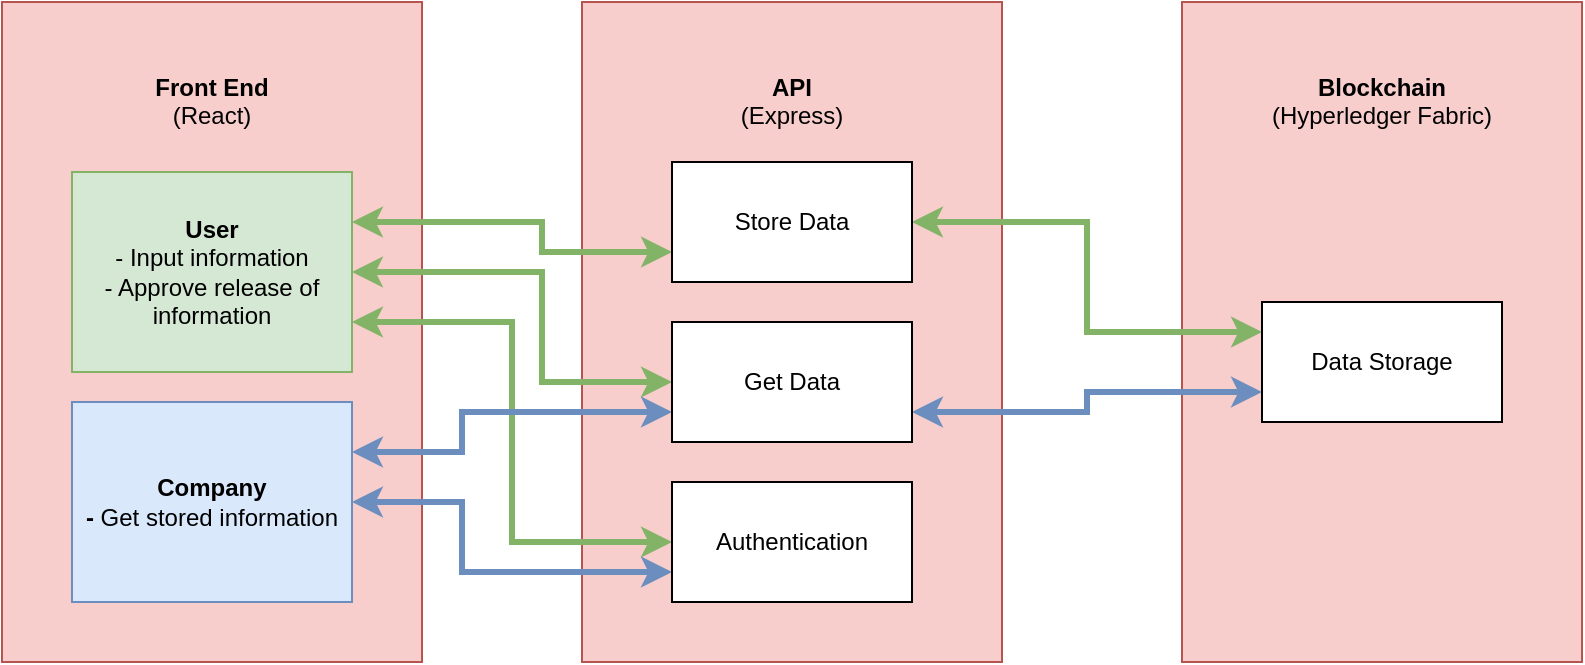 <mxfile version="12.7.9" type="device"><diagram id="sfKgZgy6UgeDxnIQ5N3P" name="Page-1"><mxGraphModel dx="1070" dy="691" grid="1" gridSize="10" guides="1" tooltips="1" connect="1" arrows="1" fold="1" page="1" pageScale="1" pageWidth="850" pageHeight="1100" math="0" shadow="0"><root><mxCell id="0"/><mxCell id="1" parent="0"/><mxCell id="rh_tHKD_TjUFGTD_mlSN-1" value="&lt;b&gt;&lt;br&gt;&lt;br&gt;Front End&lt;br&gt;&lt;/b&gt;(React)" style="whiteSpace=wrap;html=1;fillColor=#f8cecc;strokeColor=#b85450;verticalAlign=top;" vertex="1" parent="1"><mxGeometry x="40" y="90" width="210" height="330" as="geometry"/></mxCell><mxCell id="rh_tHKD_TjUFGTD_mlSN-2" value="&lt;b&gt;&lt;br&gt;&lt;br&gt;API&lt;br&gt;&lt;/b&gt;(Express)" style="whiteSpace=wrap;html=1;fillColor=#f8cecc;strokeColor=#b85450;verticalAlign=top;" vertex="1" parent="1"><mxGeometry x="330" y="90" width="210" height="330" as="geometry"/></mxCell><mxCell id="rh_tHKD_TjUFGTD_mlSN-3" value="&lt;b&gt;&lt;br&gt;&lt;br&gt;Blockchain&lt;br&gt;&lt;/b&gt;(Hyperledger Fabric)" style="whiteSpace=wrap;html=1;fillColor=#f8cecc;strokeColor=#b85450;verticalAlign=top;" vertex="1" parent="1"><mxGeometry x="630" y="90" width="200" height="330" as="geometry"/></mxCell><mxCell id="rh_tHKD_TjUFGTD_mlSN-12" style="edgeStyle=orthogonalEdgeStyle;rounded=0;orthogonalLoop=1;jettySize=auto;html=1;exitX=1;exitY=0.75;exitDx=0;exitDy=0;entryX=0;entryY=0.5;entryDx=0;entryDy=0;startArrow=classic;startFill=1;fillColor=#d5e8d4;strokeColor=#82b366;strokeWidth=3;" edge="1" parent="1" source="rh_tHKD_TjUFGTD_mlSN-4" target="rh_tHKD_TjUFGTD_mlSN-9"><mxGeometry relative="1" as="geometry"/></mxCell><mxCell id="rh_tHKD_TjUFGTD_mlSN-15" style="edgeStyle=orthogonalEdgeStyle;rounded=0;orthogonalLoop=1;jettySize=auto;html=1;exitX=1;exitY=0.5;exitDx=0;exitDy=0;entryX=0;entryY=0.5;entryDx=0;entryDy=0;startArrow=classic;startFill=1;fillColor=#d5e8d4;strokeColor=#82b366;strokeWidth=3;" edge="1" parent="1" source="rh_tHKD_TjUFGTD_mlSN-4" target="rh_tHKD_TjUFGTD_mlSN-10"><mxGeometry relative="1" as="geometry"><Array as="points"><mxPoint x="310" y="225"/><mxPoint x="310" y="280"/></Array></mxGeometry></mxCell><mxCell id="rh_tHKD_TjUFGTD_mlSN-16" style="edgeStyle=orthogonalEdgeStyle;rounded=0;orthogonalLoop=1;jettySize=auto;html=1;exitX=1;exitY=0.25;exitDx=0;exitDy=0;entryX=0;entryY=0.75;entryDx=0;entryDy=0;startArrow=classic;startFill=1;fillColor=#d5e8d4;strokeColor=#82b366;strokeWidth=3;" edge="1" parent="1" source="rh_tHKD_TjUFGTD_mlSN-4" target="rh_tHKD_TjUFGTD_mlSN-8"><mxGeometry relative="1" as="geometry"><Array as="points"><mxPoint x="310" y="200"/><mxPoint x="310" y="215"/></Array></mxGeometry></mxCell><mxCell id="rh_tHKD_TjUFGTD_mlSN-4" value="&lt;b&gt;User&lt;/b&gt;&lt;br&gt;- Input information&lt;br&gt;- Approve release of information" style="rounded=0;whiteSpace=wrap;html=1;fillColor=#d5e8d4;strokeColor=#82b366;" vertex="1" parent="1"><mxGeometry x="75" y="175" width="140" height="100" as="geometry"/></mxCell><mxCell id="rh_tHKD_TjUFGTD_mlSN-13" style="edgeStyle=orthogonalEdgeStyle;rounded=0;orthogonalLoop=1;jettySize=auto;html=1;exitX=1;exitY=0.5;exitDx=0;exitDy=0;entryX=0;entryY=0.75;entryDx=0;entryDy=0;startArrow=classic;startFill=1;fillColor=#dae8fc;strokeColor=#6c8ebf;strokeWidth=3;" edge="1" parent="1" source="rh_tHKD_TjUFGTD_mlSN-5" target="rh_tHKD_TjUFGTD_mlSN-9"><mxGeometry relative="1" as="geometry"><Array as="points"><mxPoint x="270" y="340"/><mxPoint x="270" y="375"/></Array></mxGeometry></mxCell><mxCell id="rh_tHKD_TjUFGTD_mlSN-14" style="edgeStyle=orthogonalEdgeStyle;rounded=0;orthogonalLoop=1;jettySize=auto;html=1;exitX=1;exitY=0.25;exitDx=0;exitDy=0;entryX=0;entryY=0.75;entryDx=0;entryDy=0;startArrow=classic;startFill=1;fillColor=#dae8fc;strokeColor=#6c8ebf;strokeWidth=3;" edge="1" parent="1" source="rh_tHKD_TjUFGTD_mlSN-5" target="rh_tHKD_TjUFGTD_mlSN-10"><mxGeometry relative="1" as="geometry"><Array as="points"><mxPoint x="270" y="315"/><mxPoint x="270" y="295"/></Array></mxGeometry></mxCell><mxCell id="rh_tHKD_TjUFGTD_mlSN-5" value="&lt;b&gt;Company&lt;br&gt;- &lt;/b&gt;Get stored information" style="whiteSpace=wrap;html=1;fillColor=#dae8fc;strokeColor=#6c8ebf;" vertex="1" parent="1"><mxGeometry x="75" y="290" width="140" height="100" as="geometry"/></mxCell><mxCell id="rh_tHKD_TjUFGTD_mlSN-17" style="edgeStyle=orthogonalEdgeStyle;rounded=0;orthogonalLoop=1;jettySize=auto;html=1;exitX=1;exitY=0.5;exitDx=0;exitDy=0;entryX=0;entryY=0.25;entryDx=0;entryDy=0;startArrow=classic;startFill=1;fillColor=#d5e8d4;strokeColor=#82b366;strokeWidth=3;" edge="1" parent="1" source="rh_tHKD_TjUFGTD_mlSN-8" target="rh_tHKD_TjUFGTD_mlSN-11"><mxGeometry relative="1" as="geometry"/></mxCell><mxCell id="rh_tHKD_TjUFGTD_mlSN-8" value="Store Data" style="rounded=0;whiteSpace=wrap;html=1;" vertex="1" parent="1"><mxGeometry x="375" y="170" width="120" height="60" as="geometry"/></mxCell><mxCell id="rh_tHKD_TjUFGTD_mlSN-9" value="Authentication" style="rounded=0;whiteSpace=wrap;html=1;" vertex="1" parent="1"><mxGeometry x="375" y="330" width="120" height="60" as="geometry"/></mxCell><mxCell id="rh_tHKD_TjUFGTD_mlSN-18" style="edgeStyle=orthogonalEdgeStyle;rounded=0;orthogonalLoop=1;jettySize=auto;html=1;exitX=1;exitY=0.75;exitDx=0;exitDy=0;entryX=0;entryY=0.75;entryDx=0;entryDy=0;startArrow=classic;startFill=1;fillColor=#dae8fc;strokeColor=#6c8ebf;strokeWidth=3;" edge="1" parent="1" source="rh_tHKD_TjUFGTD_mlSN-10" target="rh_tHKD_TjUFGTD_mlSN-11"><mxGeometry relative="1" as="geometry"/></mxCell><mxCell id="rh_tHKD_TjUFGTD_mlSN-10" value="Get Data" style="rounded=0;whiteSpace=wrap;html=1;" vertex="1" parent="1"><mxGeometry x="375" y="250" width="120" height="60" as="geometry"/></mxCell><mxCell id="rh_tHKD_TjUFGTD_mlSN-11" value="Data Storage" style="rounded=0;whiteSpace=wrap;html=1;" vertex="1" parent="1"><mxGeometry x="670" y="240" width="120" height="60" as="geometry"/></mxCell></root></mxGraphModel></diagram></mxfile>